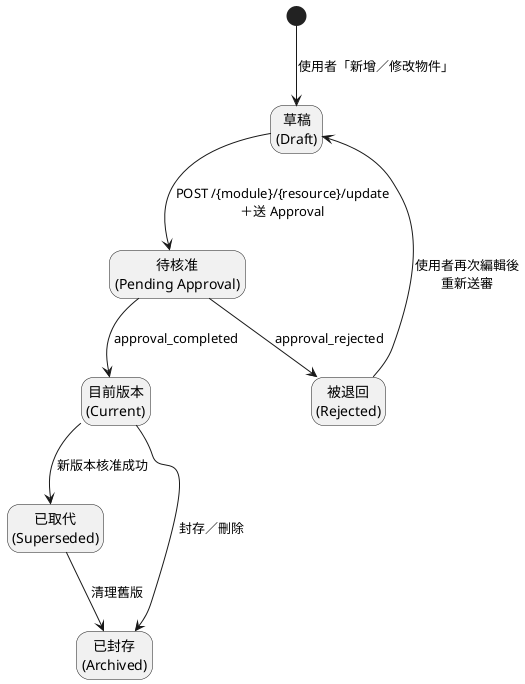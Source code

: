 @startuml
hide empty description


[*] --> Draft : 使用者「新增／修改物件」
state "草稿\n(Draft)" as Draft <<draft>>

Draft --> PendingApproval : POST /{module}/{resource}/update\n＋送 Approval
state "待核准\n(Pending Approval)" as PendingApproval <<approval>>

PendingApproval --> Current  : approval_completed
PendingApproval --> Rejected : approval_rejected
state "被退回\n(Rejected)" as Rejected <<error>>
Rejected --> Draft : 使用者再次編輯後\n重新送審

state "目前版本\n(Current)" as Current <<current>>

Current --> Superseded : 新版本核准成功
state "已取代\n(Superseded)" as Superseded <<terminal>>

Current --> Archived   : 封存／刪除
Superseded --> Archived : 清理舊版
state "已封存\n(Archived)" as Archived <<terminal>>
@enduml
